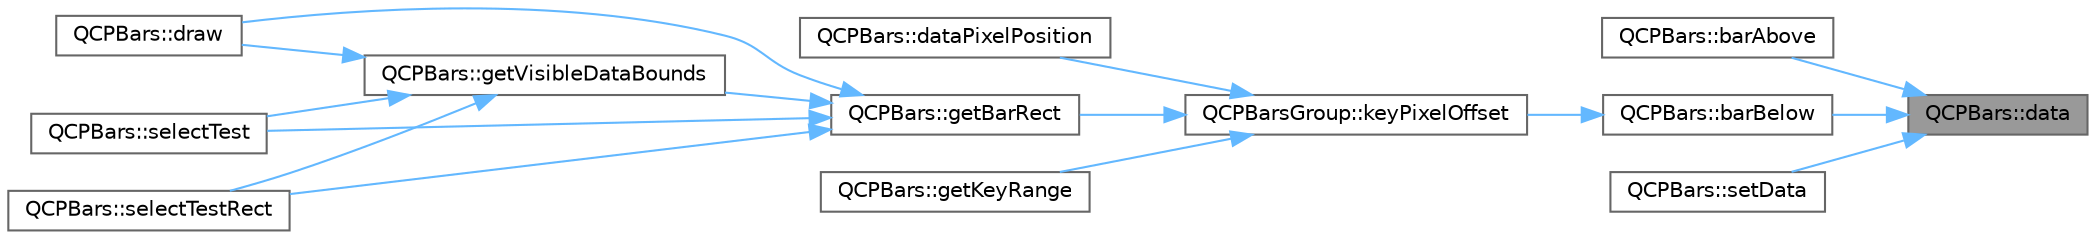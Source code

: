 digraph "QCPBars::data"
{
 // LATEX_PDF_SIZE
  bgcolor="transparent";
  edge [fontname=Helvetica,fontsize=10,labelfontname=Helvetica,labelfontsize=10];
  node [fontname=Helvetica,fontsize=10,shape=box,height=0.2,width=0.4];
  rankdir="RL";
  Node1 [label="QCPBars::data",height=0.2,width=0.4,color="gray40", fillcolor="grey60", style="filled", fontcolor="black",tooltip=" "];
  Node1 -> Node2 [dir="back",color="steelblue1",style="solid"];
  Node2 [label="QCPBars::barAbove",height=0.2,width=0.4,color="grey40", fillcolor="white", style="filled",URL="$class_q_c_p_bars.html#ab97f2acd9f6cb40d2cc3c33d278f0e78",tooltip=" "];
  Node1 -> Node3 [dir="back",color="steelblue1",style="solid"];
  Node3 [label="QCPBars::barBelow",height=0.2,width=0.4,color="grey40", fillcolor="white", style="filled",URL="$class_q_c_p_bars.html#a1b58664864b141f45e02044a855b3213",tooltip=" "];
  Node3 -> Node4 [dir="back",color="steelblue1",style="solid"];
  Node4 [label="QCPBarsGroup::keyPixelOffset",height=0.2,width=0.4,color="grey40", fillcolor="white", style="filled",URL="$class_q_c_p_bars_group.html#a8e2ca6002e7bab49670144d048a2bcc9",tooltip=" "];
  Node4 -> Node5 [dir="back",color="steelblue1",style="solid"];
  Node5 [label="QCPBars::dataPixelPosition",height=0.2,width=0.4,color="grey40", fillcolor="white", style="filled",URL="$class_q_c_p_bars.html#a55cdaf565cd3384158d1f7f89533bc2d",tooltip=" "];
  Node4 -> Node6 [dir="back",color="steelblue1",style="solid"];
  Node6 [label="QCPBars::getBarRect",height=0.2,width=0.4,color="grey40", fillcolor="white", style="filled",URL="$class_q_c_p_bars.html#a01b87e38e5d5089d214646d2af7896ea",tooltip=" "];
  Node6 -> Node7 [dir="back",color="steelblue1",style="solid"];
  Node7 [label="QCPBars::draw",height=0.2,width=0.4,color="grey40", fillcolor="white", style="filled",URL="$class_q_c_p_bars.html#aa267c20650d55084c3f47cb2f8fac9dc",tooltip=" "];
  Node6 -> Node8 [dir="back",color="steelblue1",style="solid"];
  Node8 [label="QCPBars::getVisibleDataBounds",height=0.2,width=0.4,color="grey40", fillcolor="white", style="filled",URL="$class_q_c_p_bars.html#ac8b6b514a665a7bff4fb080413ba996a",tooltip=" "];
  Node8 -> Node7 [dir="back",color="steelblue1",style="solid"];
  Node8 -> Node9 [dir="back",color="steelblue1",style="solid"];
  Node9 [label="QCPBars::selectTest",height=0.2,width=0.4,color="grey40", fillcolor="white", style="filled",URL="$class_q_c_p_bars.html#a121f899c27af3186fe93dcd0eb98f49b",tooltip=" "];
  Node8 -> Node10 [dir="back",color="steelblue1",style="solid"];
  Node10 [label="QCPBars::selectTestRect",height=0.2,width=0.4,color="grey40", fillcolor="white", style="filled",URL="$class_q_c_p_bars.html#ab03bb6125c3e983b89d694f75ce6b3d5",tooltip=" "];
  Node6 -> Node9 [dir="back",color="steelblue1",style="solid"];
  Node6 -> Node10 [dir="back",color="steelblue1",style="solid"];
  Node4 -> Node11 [dir="back",color="steelblue1",style="solid"];
  Node11 [label="QCPBars::getKeyRange",height=0.2,width=0.4,color="grey40", fillcolor="white", style="filled",URL="$class_q_c_p_bars.html#ac5a3854774d9d9cd129b1eae1426de2d",tooltip=" "];
  Node1 -> Node12 [dir="back",color="steelblue1",style="solid"];
  Node12 [label="QCPBars::setData",height=0.2,width=0.4,color="grey40", fillcolor="white", style="filled",URL="$class_q_c_p_bars.html#a6dc562ec7120a8521e1061f2134367e4",tooltip=" "];
}
